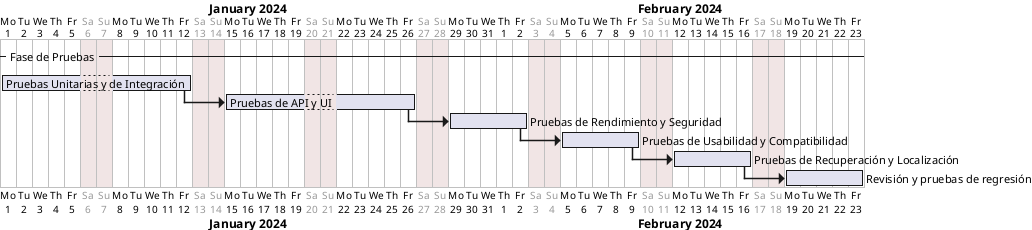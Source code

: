 @startgantt

project starts the 2024-01-01
saturday are closed
sunday are closed

-- Fase de Pruebas --

[Pruebas Unitarias y de Integración] as [PUI] lasts 2 weeks
[Pruebas de API y UI] as [PAUI] lasts 2 weeks
[Pruebas de Rendimiento y Seguridad] as [PRS] lasts 1 week
[Pruebas de Usabilidad y Compatibilidad] as [PUC] lasts 1 week
[Pruebas de Recuperación y Localización] as [PRL] lasts 1 week
[Revisión y pruebas de regresión] as [RPR] lasts 1 week

[PUI] -> [PAUI]
[PAUI] -> [PRS]
[PRS] -> [PUC] 
[PUC] -> [PRL] 
[PRL] -> [RPR]

@endgantt